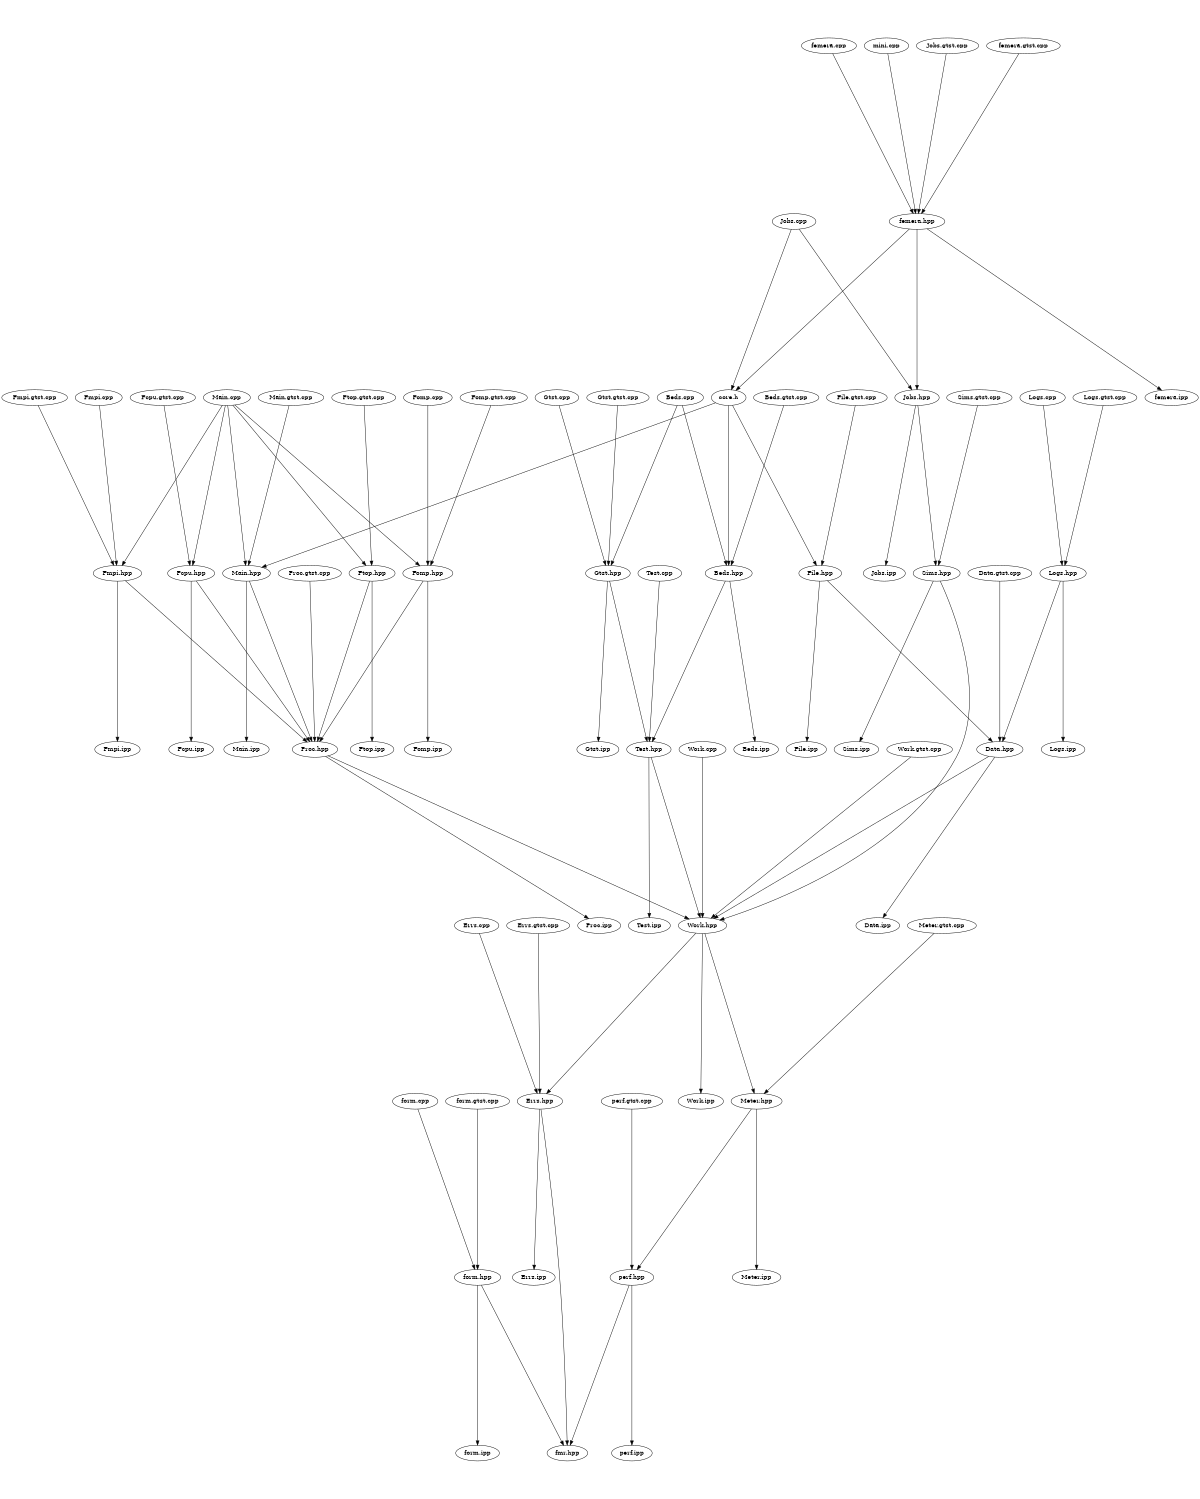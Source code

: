 digraph "source tree" {
    overlap=scale;
    size="8,10";
    ratio="fill";
    fontsize="16";
    fontname="Helvetica";
	clusterrank="local";
	"femera.hpp" -> "Jobs.hpp"
	"Meter.hpp" -> "perf.hpp"
	"Main.cpp" -> "Fomp.hpp"
	"Sims.hpp" -> "Work.hpp"
	"Errs.cpp" -> "Errs.hpp"
	"femera.cpp" -> "femera.hpp"
	"Work.hpp" -> "Errs.hpp"
	"Fmpi.hpp" -> "Fmpi.ipp"
	"Sims.hpp" -> "Sims.ipp"
	"Jobs.hpp" -> "Jobs.ipp"
	"Fomp.cpp" -> "Fomp.hpp"
	"Logs.cpp" -> "Logs.hpp"
	"Main.cpp" -> "Main.hpp"
	"Proc.hpp" -> "Proc.ipp"
	"Beds.cpp" -> "Gtst.hpp"
	"Main.cpp" -> "Fmpi.hpp"
	"core.h" -> "Main.hpp"
	"Main.cpp" -> "Fcpu.hpp"
	"Ftop.hpp" -> "Ftop.ipp"
	"perf.hpp" -> "fmr.hpp"
	"Beds.gtst.cpp" -> "Beds.hpp"
	"Data.hpp" -> "Data.ipp"
	"Proc.gtst.cpp" -> "Proc.hpp"
	"Work.hpp" -> "Work.ipp"
	"Main.cpp" -> "Ftop.hpp"
	"Fmpi.hpp" -> "Proc.hpp"
	"Test.hpp" -> "Work.hpp"
	"form.hpp" -> "form.ipp"
	"Gtst.cpp" -> "Gtst.hpp"
	"femera.hpp" -> "femera.ipp"
	"Main.gtst.cpp" -> "Main.hpp"
	"Fcpu.hpp" -> "Proc.hpp"
	"Work.gtst.cpp" -> "Work.hpp"
	"Fomp.hpp" -> "Proc.hpp"
	"File.hpp" -> "File.ipp"
	"Logs.gtst.cpp" -> "Logs.hpp"
	"Meter.hpp" -> "Meter.ipp"
	"core.h" -> "File.hpp"
	"Fomp.hpp" -> "Fomp.ipp"
	"Logs.hpp" -> "Data.hpp"
	"Gtst.hpp" -> "Gtst.ipp"
	"Sims.gtst.cpp" -> "Sims.hpp"
	"form.cpp" -> "form.hpp"
	"Fmpi.gtst.cpp" -> "Fmpi.hpp"
	"perf.hpp" -> "perf.ipp"
	"Fmpi.cpp" -> "Fmpi.hpp"
	"core.h" -> "Beds.hpp"
	"Errs.hpp" -> "fmr.hpp"
	"Fcpu.hpp" -> "Fcpu.ipp"
	"File.gtst.cpp" -> "File.hpp"
	"perf.gtst.cpp" -> "perf.hpp"
	"Work.cpp" -> "Work.hpp"
	"Errs.hpp" -> "Errs.ipp"
	"Ftop.gtst.cpp" -> "Ftop.hpp"
	"Main.hpp" -> "Main.ipp"
	"Test.cpp" -> "Test.hpp"
	"Beds.cpp" -> "Beds.hpp"
	"Jobs.hpp" -> "Sims.hpp"
	"Jobs.cpp" -> "Jobs.hpp"
	"Logs.hpp" -> "Logs.ipp"
	"Data.gtst.cpp" -> "Data.hpp"
	"Ftop.hpp" -> "Proc.hpp"
	"File.hpp" -> "Data.hpp"
	"form.gtst.cpp" -> "form.hpp"
	"Fomp.gtst.cpp" -> "Fomp.hpp"
	"mini.cpp" -> "femera.hpp"
	"Meter.gtst.cpp" -> "Meter.hpp"
	"Beds.hpp" -> "Test.hpp"
	"Gtst.gtst.cpp" -> "Gtst.hpp"
	"Proc.hpp" -> "Work.hpp"
	"form.hpp" -> "fmr.hpp"
	"Jobs.gtst.cpp" -> "femera.hpp"
	"Gtst.hpp" -> "Test.hpp"
	"Data.hpp" -> "Work.hpp"
	"Fcpu.gtst.cpp" -> "Fcpu.hpp"
	"Beds.hpp" -> "Beds.ipp"
	"femera.hpp" -> "core.h"
	"Jobs.cpp" -> "core.h"
	"Work.hpp" -> "Meter.hpp"
	"Errs.gtst.cpp" -> "Errs.hpp"
	"femera.gtst.cpp" -> "femera.hpp"
	"Main.hpp" -> "Proc.hpp"
	"Test.hpp" -> "Test.ipp"
}
